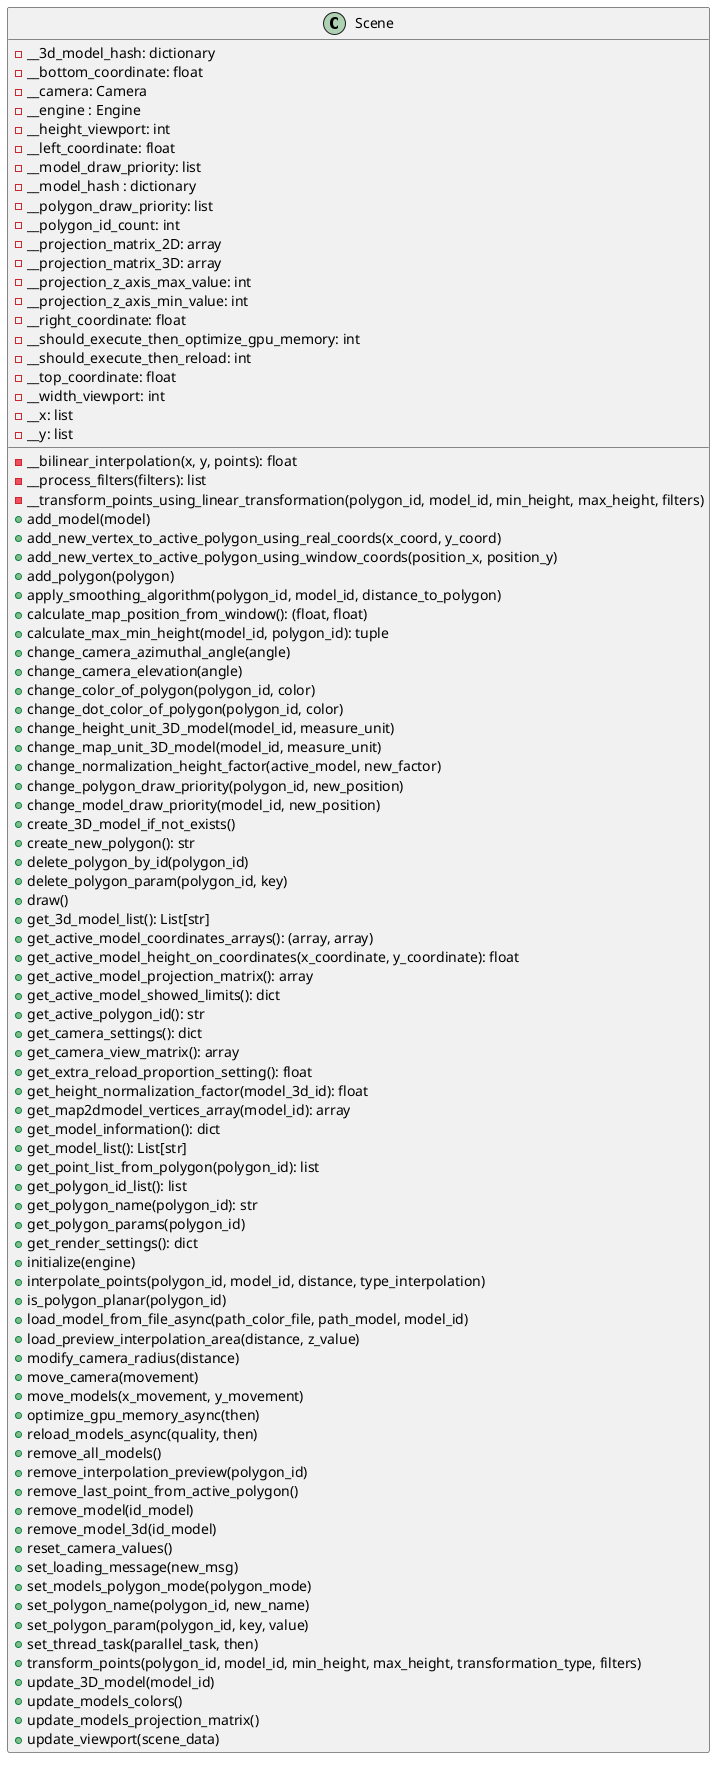 @startuml
            class Scene{
                - __bilinear_interpolation(x, y, points): float
                - __process_filters(filters): list
                - __transform_points_using_linear_transformation(polygon_id, model_id, min_height, max_height, filters)
                + add_model(model)
                + add_new_vertex_to_active_polygon_using_real_coords(x_coord, y_coord)
                + add_new_vertex_to_active_polygon_using_window_coords(position_x, position_y)
                + add_polygon(polygon)
                + apply_smoothing_algorithm(polygon_id, model_id, distance_to_polygon)
                + calculate_map_position_from_window(): (float, float)
                + calculate_max_min_height(model_id, polygon_id): tuple
                + change_camera_azimuthal_angle(angle)
                + change_camera_elevation(angle)
                + change_color_of_polygon(polygon_id, color)
                + change_dot_color_of_polygon(polygon_id, color)
                + change_height_unit_3D_model(model_id, measure_unit)
                + change_map_unit_3D_model(model_id, measure_unit)
                + change_normalization_height_factor(active_model, new_factor)
                + change_polygon_draw_priority(polygon_id, new_position)
                + change_model_draw_priority(model_id, new_position)
                + create_3D_model_if_not_exists()
                + create_new_polygon(): str
                + delete_polygon_by_id(polygon_id)
                + delete_polygon_param(polygon_id, key)
                + draw()
                + get_3d_model_list(): List[str]
                + get_active_model_coordinates_arrays(): (array, array)
                + get_active_model_height_on_coordinates(x_coordinate, y_coordinate): float
                + get_active_model_projection_matrix(): array
                + get_active_model_showed_limits(): dict
                + get_active_polygon_id(): str
                + get_camera_settings(): dict
                + get_camera_view_matrix(): array
                + get_extra_reload_proportion_setting(): float
                + get_height_normalization_factor(model_3d_id): float
                + get_map2dmodel_vertices_array(model_id): array
                + get_model_information(): dict
                + get_model_list(): List[str]
                + get_point_list_from_polygon(polygon_id): list
                + get_polygon_id_list(): list
                + get_polygon_name(polygon_id): str
                + get_polygon_params(polygon_id)
                + get_render_settings(): dict
                + initialize(engine)
                + interpolate_points(polygon_id, model_id, distance, type_interpolation)
                + is_polygon_planar(polygon_id)
                + load_model_from_file_async(path_color_file, path_model, model_id)
                + load_preview_interpolation_area(distance, z_value)
                + modify_camera_radius(distance)
                + move_camera(movement)
                + move_models(x_movement, y_movement)
                + optimize_gpu_memory_async(then)
                + reload_models_async(quality, then)
                + remove_all_models()
                + remove_interpolation_preview(polygon_id)
                + remove_last_point_from_active_polygon()
                + remove_model(id_model)
                + remove_model_3d(id_model)
                + reset_camera_values()
                + set_loading_message(new_msg)
                + set_models_polygon_mode(polygon_mode)
                + set_polygon_name(polygon_id, new_name)
                + set_polygon_param(polygon_id, key, value)
                + set_thread_task(parallel_task, then)
                + transform_points(polygon_id, model_id, min_height, max_height, transformation_type, filters)
                + update_3D_model(model_id)
                + update_models_colors()
                + update_models_projection_matrix()
                + update_viewport(scene_data)

                - __3d_model_hash: dictionary
                - __bottom_coordinate: float
                - __camera: Camera
                - __engine : Engine
                - __height_viewport: int
                - __left_coordinate: float
                - __model_draw_priority: list
                - __model_hash : dictionary
                - __polygon_draw_priority: list
                - __polygon_id_count: int
                - __projection_matrix_2D: array
                - __projection_matrix_3D: array
                - __projection_z_axis_max_value: int
                - __projection_z_axis_min_value: int
                - __right_coordinate: float
                - __should_execute_then_optimize_gpu_memory: int
                - __should_execute_then_reload: int
                - __top_coordinate: float
                - __width_viewport: int
                - __x: list
                - __y: list
            }
@enduml